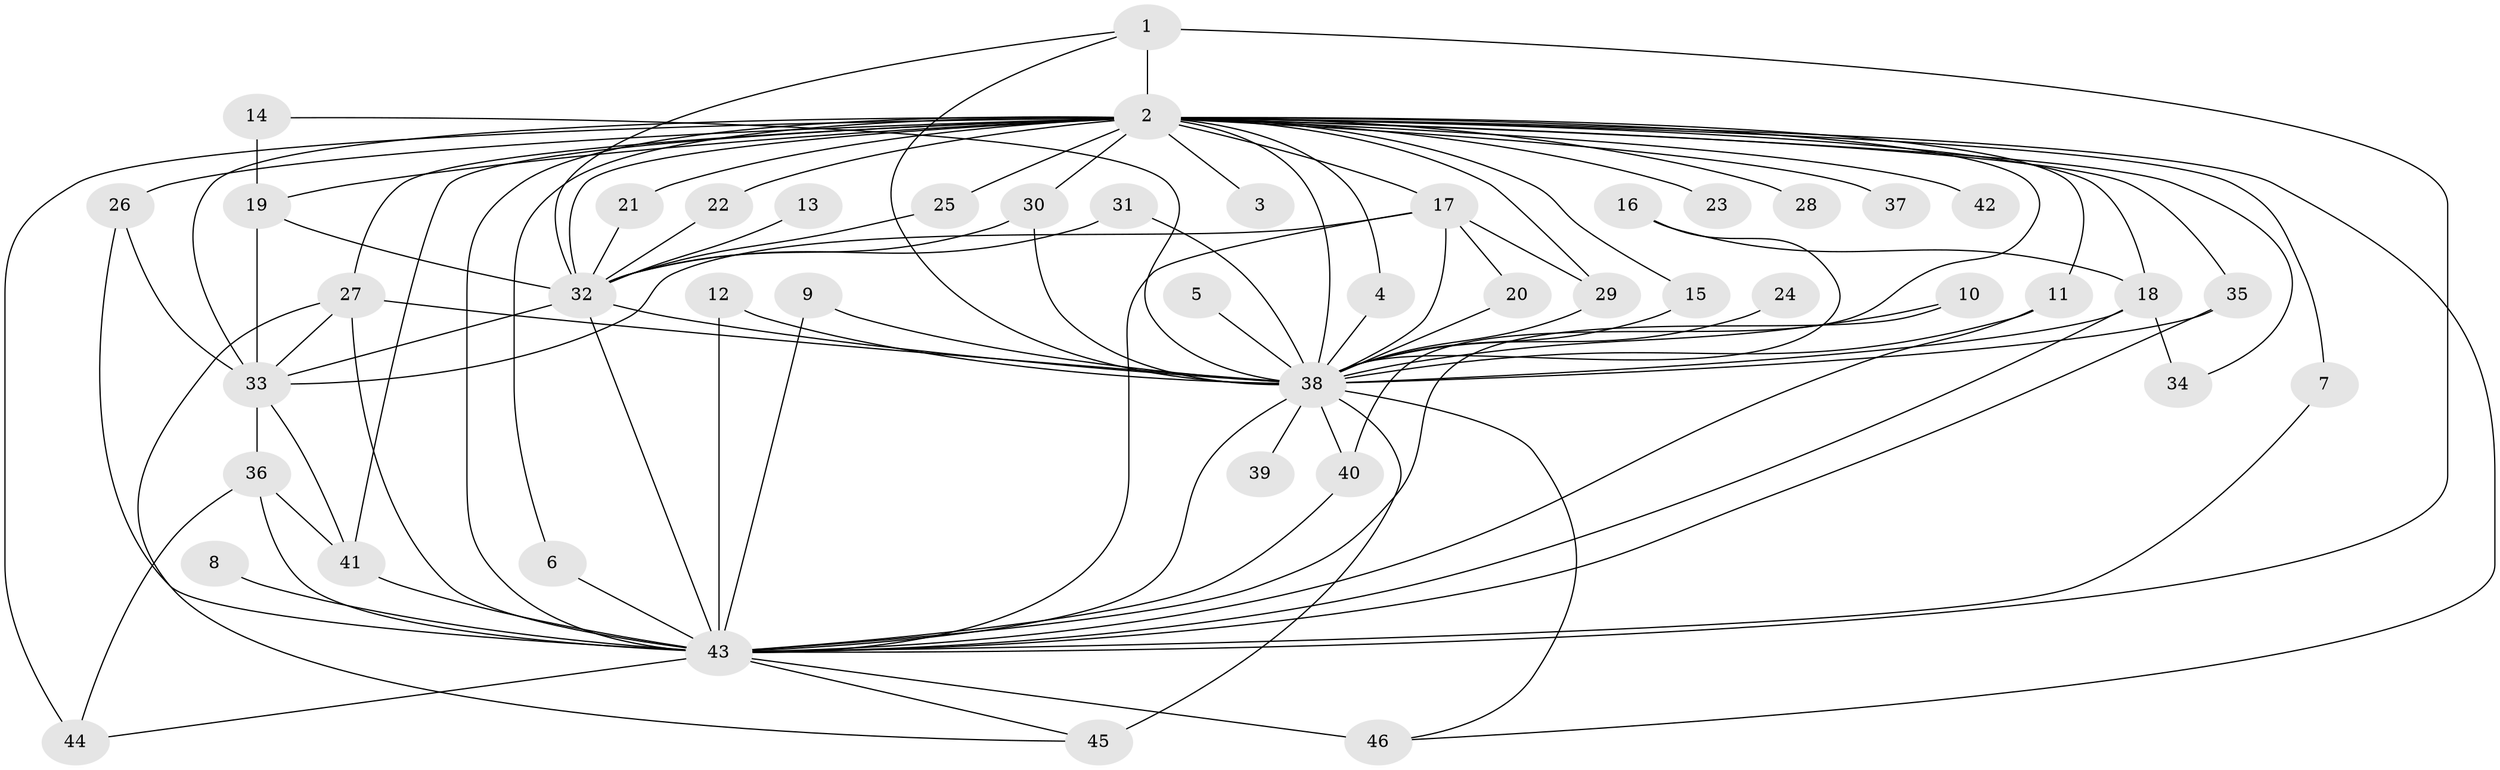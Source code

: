 // original degree distribution, {9: 0.010869565217391304, 28: 0.010869565217391304, 16: 0.021739130434782608, 25: 0.010869565217391304, 27: 0.010869565217391304, 15: 0.010869565217391304, 21: 0.010869565217391304, 24: 0.010869565217391304, 20: 0.010869565217391304, 8: 0.010869565217391304, 2: 0.5434782608695652, 4: 0.08695652173913043, 3: 0.21739130434782608, 5: 0.021739130434782608, 7: 0.010869565217391304}
// Generated by graph-tools (version 1.1) at 2025/49/03/09/25 03:49:44]
// undirected, 46 vertices, 99 edges
graph export_dot {
graph [start="1"]
  node [color=gray90,style=filled];
  1;
  2;
  3;
  4;
  5;
  6;
  7;
  8;
  9;
  10;
  11;
  12;
  13;
  14;
  15;
  16;
  17;
  18;
  19;
  20;
  21;
  22;
  23;
  24;
  25;
  26;
  27;
  28;
  29;
  30;
  31;
  32;
  33;
  34;
  35;
  36;
  37;
  38;
  39;
  40;
  41;
  42;
  43;
  44;
  45;
  46;
  1 -- 2 [weight=4.0];
  1 -- 32 [weight=1.0];
  1 -- 38 [weight=2.0];
  1 -- 43 [weight=2.0];
  2 -- 3 [weight=1.0];
  2 -- 4 [weight=1.0];
  2 -- 6 [weight=1.0];
  2 -- 7 [weight=1.0];
  2 -- 11 [weight=1.0];
  2 -- 15 [weight=1.0];
  2 -- 17 [weight=2.0];
  2 -- 18 [weight=2.0];
  2 -- 19 [weight=1.0];
  2 -- 21 [weight=1.0];
  2 -- 22 [weight=1.0];
  2 -- 23 [weight=1.0];
  2 -- 25 [weight=1.0];
  2 -- 26 [weight=4.0];
  2 -- 27 [weight=1.0];
  2 -- 28 [weight=2.0];
  2 -- 29 [weight=3.0];
  2 -- 30 [weight=2.0];
  2 -- 32 [weight=5.0];
  2 -- 33 [weight=2.0];
  2 -- 34 [weight=1.0];
  2 -- 35 [weight=1.0];
  2 -- 37 [weight=2.0];
  2 -- 38 [weight=8.0];
  2 -- 40 [weight=1.0];
  2 -- 41 [weight=1.0];
  2 -- 42 [weight=2.0];
  2 -- 43 [weight=8.0];
  2 -- 44 [weight=2.0];
  2 -- 46 [weight=1.0];
  4 -- 38 [weight=1.0];
  5 -- 38 [weight=1.0];
  6 -- 43 [weight=1.0];
  7 -- 43 [weight=1.0];
  8 -- 43 [weight=2.0];
  9 -- 38 [weight=1.0];
  9 -- 43 [weight=1.0];
  10 -- 38 [weight=1.0];
  10 -- 43 [weight=1.0];
  11 -- 38 [weight=1.0];
  11 -- 43 [weight=1.0];
  12 -- 38 [weight=1.0];
  12 -- 43 [weight=1.0];
  13 -- 32 [weight=1.0];
  14 -- 19 [weight=1.0];
  14 -- 38 [weight=1.0];
  15 -- 38 [weight=2.0];
  16 -- 18 [weight=1.0];
  16 -- 38 [weight=1.0];
  17 -- 20 [weight=1.0];
  17 -- 29 [weight=1.0];
  17 -- 33 [weight=1.0];
  17 -- 38 [weight=1.0];
  17 -- 43 [weight=1.0];
  18 -- 34 [weight=1.0];
  18 -- 38 [weight=1.0];
  18 -- 43 [weight=2.0];
  19 -- 32 [weight=1.0];
  19 -- 33 [weight=2.0];
  20 -- 38 [weight=2.0];
  21 -- 32 [weight=1.0];
  22 -- 32 [weight=1.0];
  24 -- 38 [weight=1.0];
  25 -- 32 [weight=1.0];
  26 -- 33 [weight=1.0];
  26 -- 43 [weight=1.0];
  27 -- 33 [weight=1.0];
  27 -- 38 [weight=1.0];
  27 -- 43 [weight=1.0];
  27 -- 45 [weight=1.0];
  29 -- 38 [weight=2.0];
  30 -- 32 [weight=1.0];
  30 -- 38 [weight=2.0];
  31 -- 32 [weight=1.0];
  31 -- 38 [weight=1.0];
  32 -- 33 [weight=2.0];
  32 -- 38 [weight=3.0];
  32 -- 43 [weight=2.0];
  33 -- 36 [weight=1.0];
  33 -- 41 [weight=1.0];
  35 -- 38 [weight=1.0];
  35 -- 43 [weight=1.0];
  36 -- 41 [weight=1.0];
  36 -- 43 [weight=1.0];
  36 -- 44 [weight=1.0];
  38 -- 39 [weight=1.0];
  38 -- 40 [weight=1.0];
  38 -- 43 [weight=4.0];
  38 -- 45 [weight=2.0];
  38 -- 46 [weight=1.0];
  40 -- 43 [weight=1.0];
  41 -- 43 [weight=1.0];
  43 -- 44 [weight=1.0];
  43 -- 45 [weight=1.0];
  43 -- 46 [weight=2.0];
}
